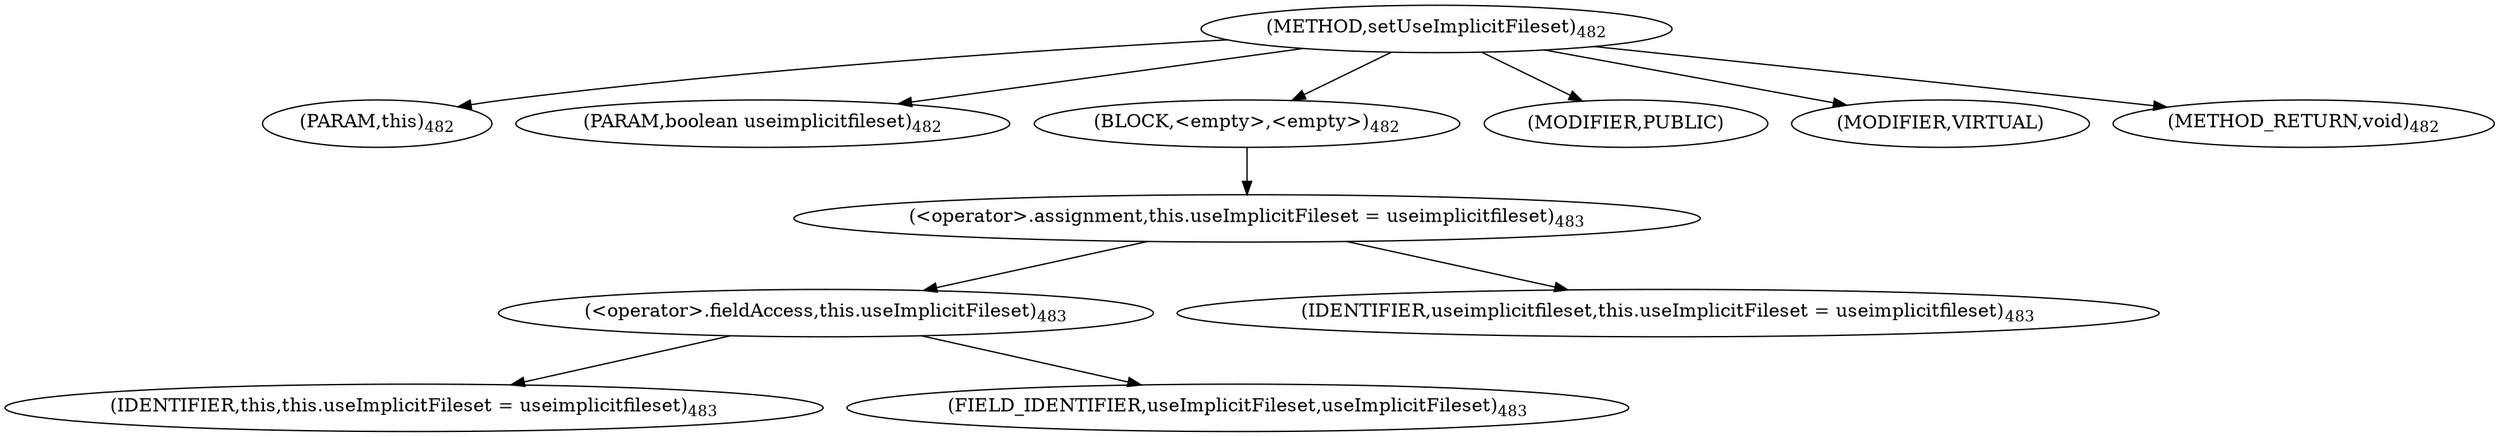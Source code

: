 digraph "setUseImplicitFileset" {  
"1110" [label = <(METHOD,setUseImplicitFileset)<SUB>482</SUB>> ]
"1111" [label = <(PARAM,this)<SUB>482</SUB>> ]
"1112" [label = <(PARAM,boolean useimplicitfileset)<SUB>482</SUB>> ]
"1113" [label = <(BLOCK,&lt;empty&gt;,&lt;empty&gt;)<SUB>482</SUB>> ]
"1114" [label = <(&lt;operator&gt;.assignment,this.useImplicitFileset = useimplicitfileset)<SUB>483</SUB>> ]
"1115" [label = <(&lt;operator&gt;.fieldAccess,this.useImplicitFileset)<SUB>483</SUB>> ]
"1116" [label = <(IDENTIFIER,this,this.useImplicitFileset = useimplicitfileset)<SUB>483</SUB>> ]
"1117" [label = <(FIELD_IDENTIFIER,useImplicitFileset,useImplicitFileset)<SUB>483</SUB>> ]
"1118" [label = <(IDENTIFIER,useimplicitfileset,this.useImplicitFileset = useimplicitfileset)<SUB>483</SUB>> ]
"1119" [label = <(MODIFIER,PUBLIC)> ]
"1120" [label = <(MODIFIER,VIRTUAL)> ]
"1121" [label = <(METHOD_RETURN,void)<SUB>482</SUB>> ]
  "1110" -> "1111" 
  "1110" -> "1112" 
  "1110" -> "1113" 
  "1110" -> "1119" 
  "1110" -> "1120" 
  "1110" -> "1121" 
  "1113" -> "1114" 
  "1114" -> "1115" 
  "1114" -> "1118" 
  "1115" -> "1116" 
  "1115" -> "1117" 
}
